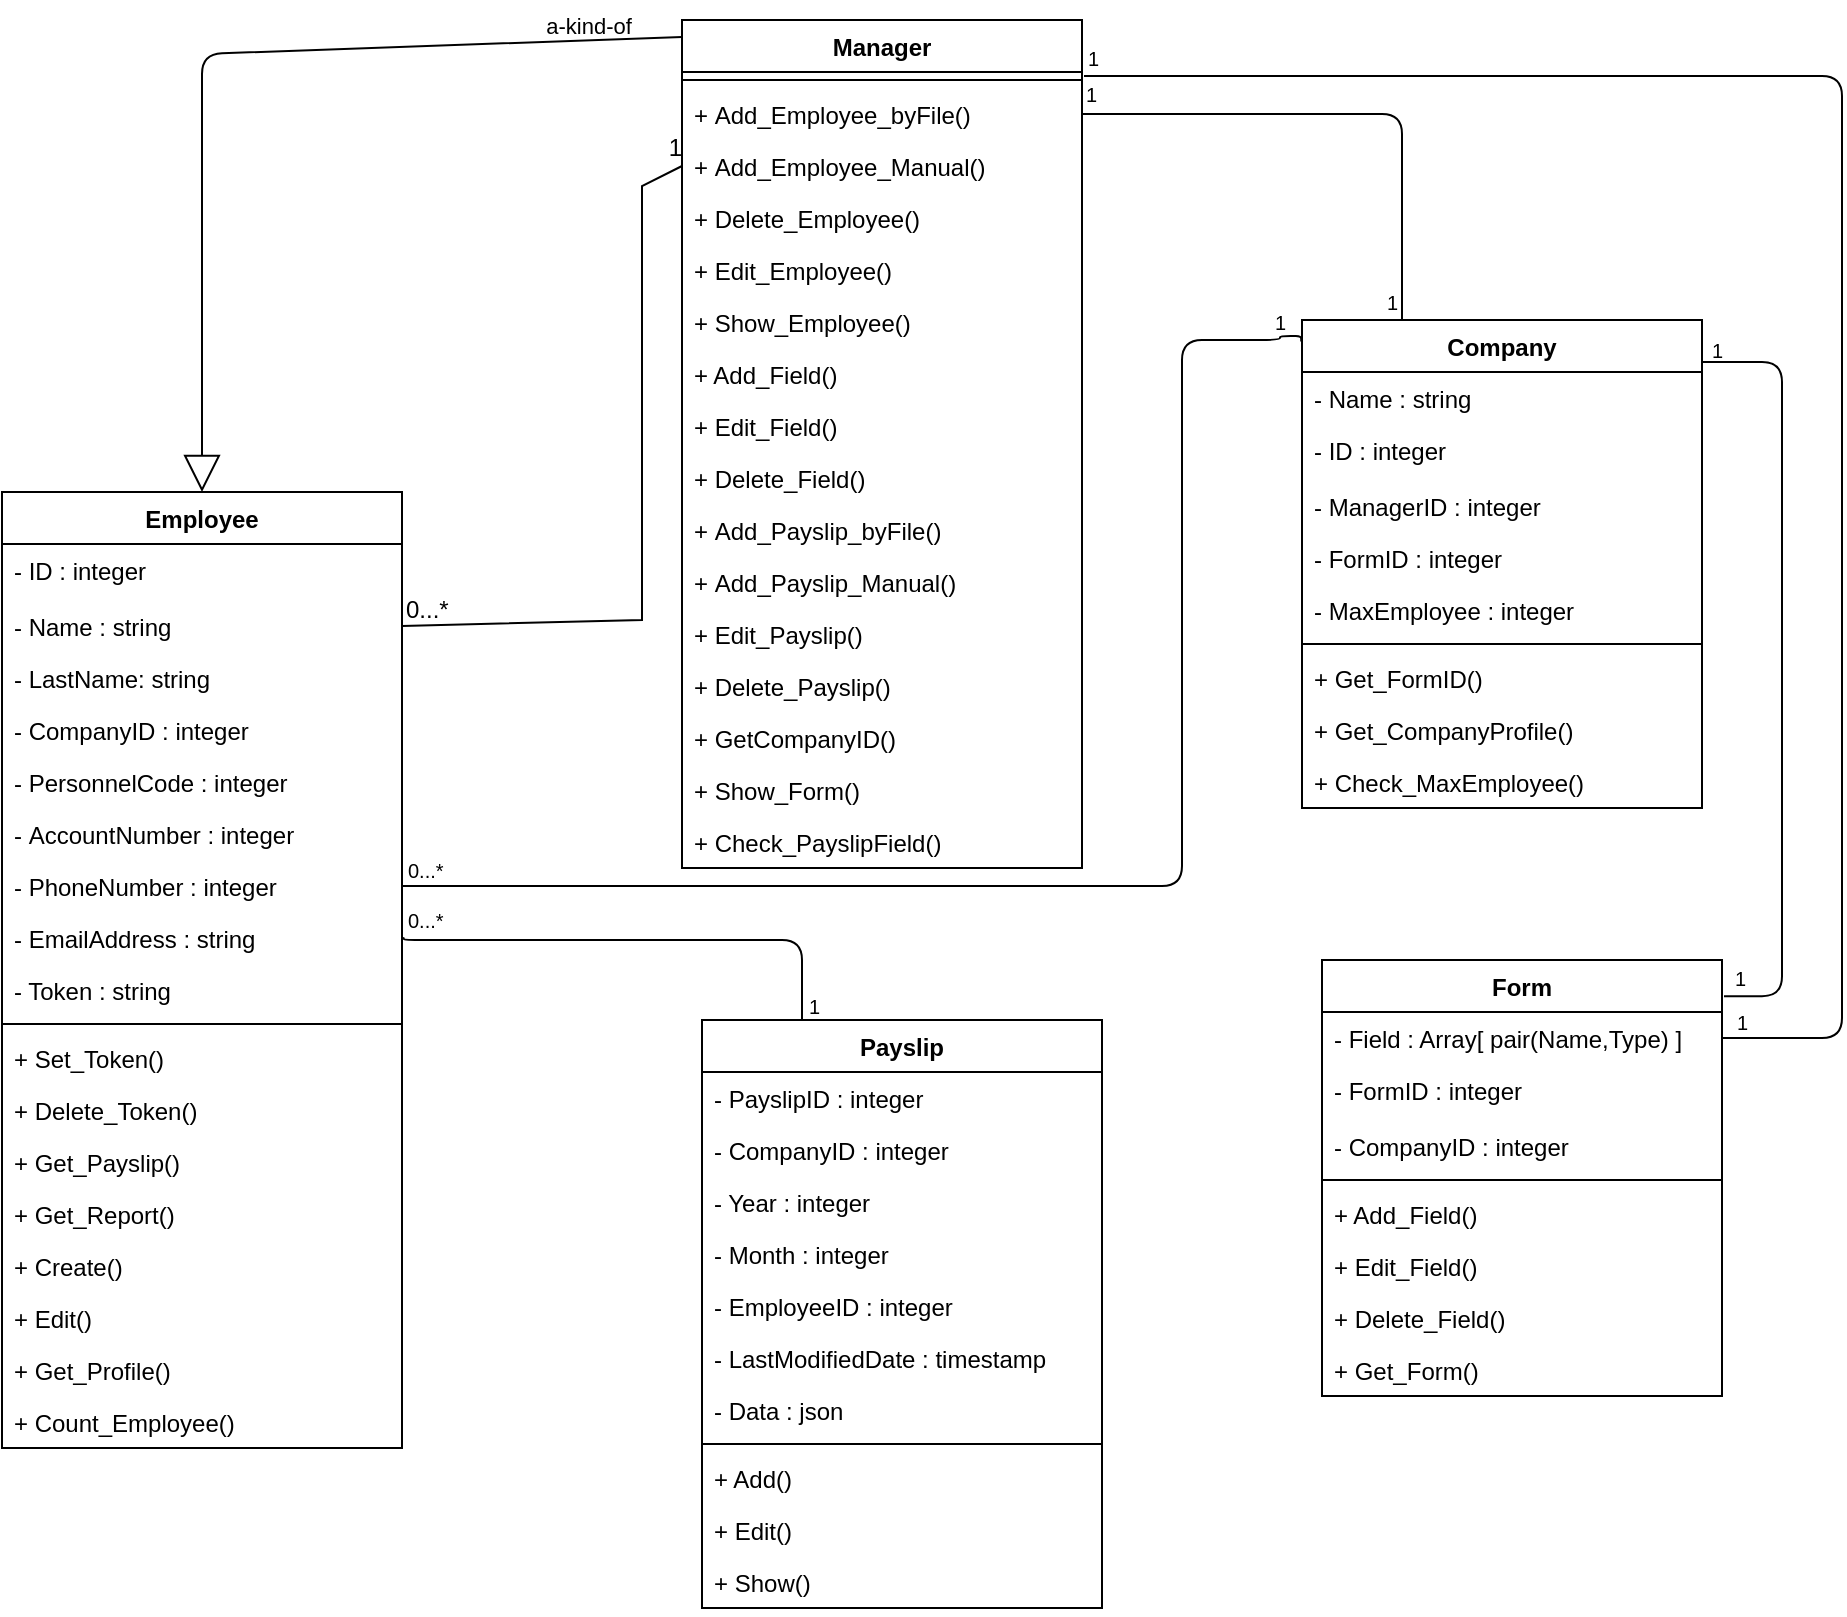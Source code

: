 <mxfile version="13.3.1" type="device"><diagram id="vbIRiJhfb092kxrneVIq" name="Payslip-ClassDiagram"><mxGraphModel dx="1422" dy="1951" grid="1" gridSize="10" guides="1" tooltips="1" connect="1" arrows="1" fold="1" page="1" pageScale="1" pageWidth="850" pageHeight="1100" math="0" shadow="0"><root><mxCell id="0"/><mxCell id="1" parent="0"/><mxCell id="32V35x-IjUbiAbV5OfFH-76" value="a-kind-of" style="endArrow=block;endSize=16;endFill=0;html=1;exitX=0;exitY=0.02;exitDx=0;exitDy=0;entryX=0.5;entryY=0;entryDx=0;entryDy=0;exitPerimeter=0;labelBackgroundColor=none;" parent="1" source="32V35x-IjUbiAbV5OfFH-8" target="VPsq7UPMbc1dv4Ay2sCk-1" edge="1"><mxGeometry x="-0.797" y="-7" width="160" relative="1" as="geometry"><mxPoint x="480" y="-350" as="sourcePoint"/><mxPoint x="640" y="-350" as="targetPoint"/><Array as="points"><mxPoint x="140" y="-1073"/></Array><mxPoint as="offset"/></mxGeometry></mxCell><mxCell id="32V35x-IjUbiAbV5OfFH-79" value="" style="endArrow=none;html=1;edgeStyle=orthogonalEdgeStyle;exitX=1;exitY=0.5;exitDx=0;exitDy=0;endFill=0;entryX=-0.002;entryY=0.044;entryDx=0;entryDy=0;entryPerimeter=0;" parent="1" source="VPsq7UPMbc1dv4Ay2sCk-13" target="32V35x-IjUbiAbV5OfFH-32" edge="1"><mxGeometry relative="1" as="geometry"><mxPoint x="530" y="-470" as="sourcePoint"/><mxPoint x="679" y="-928" as="targetPoint"/><Array as="points"><mxPoint x="630" y="-657"/><mxPoint x="630" y="-930"/><mxPoint x="679" y="-930"/><mxPoint x="679" y="-932"/></Array></mxGeometry></mxCell><mxCell id="32V35x-IjUbiAbV5OfFH-80" value="0...*" style="resizable=0;html=1;align=left;verticalAlign=bottom;labelBackgroundColor=none;fontSize=10;" parent="32V35x-IjUbiAbV5OfFH-79" connectable="0" vertex="1"><mxGeometry x="-1" relative="1" as="geometry"><mxPoint x="1" as="offset"/></mxGeometry></mxCell><mxCell id="32V35x-IjUbiAbV5OfFH-81" value="1" style="resizable=0;html=1;align=right;verticalAlign=bottom;labelBackgroundColor=none;fontSize=10;rotation=0;" parent="32V35x-IjUbiAbV5OfFH-79" connectable="0" vertex="1"><mxGeometry x="1" relative="1" as="geometry"><mxPoint x="-7" y="-1" as="offset"/></mxGeometry></mxCell><mxCell id="32V35x-IjUbiAbV5OfFH-83" value="" style="endArrow=none;html=1;edgeStyle=orthogonalEdgeStyle;exitX=1;exitY=0.5;exitDx=0;exitDy=0;entryX=0.25;entryY=0;entryDx=0;entryDy=0;startArrow=none;startFill=0;" parent="1" source="32V35x-IjUbiAbV5OfFH-19" target="32V35x-IjUbiAbV5OfFH-32" edge="1"><mxGeometry relative="1" as="geometry"><mxPoint x="600" y="-1070" as="sourcePoint"/><mxPoint x="760" y="-1070" as="targetPoint"/></mxGeometry></mxCell><mxCell id="32V35x-IjUbiAbV5OfFH-84" value="1" style="resizable=0;html=1;align=left;verticalAlign=bottom;labelBackgroundColor=#ffffff;fontSize=10;" parent="32V35x-IjUbiAbV5OfFH-83" connectable="0" vertex="1"><mxGeometry x="-1" relative="1" as="geometry"><mxPoint y="-2" as="offset"/></mxGeometry></mxCell><mxCell id="32V35x-IjUbiAbV5OfFH-85" value="1" style="resizable=0;html=1;align=right;verticalAlign=bottom;labelBackgroundColor=none;fontSize=10;" parent="32V35x-IjUbiAbV5OfFH-83" connectable="0" vertex="1"><mxGeometry x="1" relative="1" as="geometry"><mxPoint x="-2" y="-1" as="offset"/></mxGeometry></mxCell><mxCell id="32V35x-IjUbiAbV5OfFH-86" value="" style="endArrow=none;html=1;edgeStyle=orthogonalEdgeStyle;entryX=0.25;entryY=0;entryDx=0;entryDy=0;exitX=1;exitY=0.5;exitDx=0;exitDy=0;endFill=0;startArrow=none;startFill=0;" parent="1" source="VPsq7UPMbc1dv4Ay2sCk-14" target="32V35x-IjUbiAbV5OfFH-62" edge="1"><mxGeometry relative="1" as="geometry"><mxPoint x="350" y="-651" as="sourcePoint"/><mxPoint x="520" y="-420" as="targetPoint"/><Array as="points"><mxPoint x="241" y="-631"/><mxPoint x="241" y="-630"/><mxPoint x="440" y="-630"/></Array></mxGeometry></mxCell><mxCell id="32V35x-IjUbiAbV5OfFH-87" value="0...*" style="resizable=0;html=1;align=left;verticalAlign=bottom;labelBackgroundColor=none;fontSize=10;labelBorderColor=none;" parent="32V35x-IjUbiAbV5OfFH-86" connectable="0" vertex="1"><mxGeometry x="-1" relative="1" as="geometry"><mxPoint x="1" y="-0.99" as="offset"/></mxGeometry></mxCell><mxCell id="32V35x-IjUbiAbV5OfFH-88" value="1" style="resizable=0;html=1;align=right;verticalAlign=bottom;labelBackgroundColor=none;fontSize=10;" parent="32V35x-IjUbiAbV5OfFH-86" connectable="0" vertex="1"><mxGeometry x="1" relative="1" as="geometry"><mxPoint x="10" y="1" as="offset"/></mxGeometry></mxCell><mxCell id="32V35x-IjUbiAbV5OfFH-89" value="" style="endArrow=none;html=1;edgeStyle=orthogonalEdgeStyle;exitX=1;exitY=0.057;exitDx=0;exitDy=0;exitPerimeter=0;entryX=1.005;entryY=0.083;entryDx=0;entryDy=0;entryPerimeter=0;endFill=0;" parent="1" source="32V35x-IjUbiAbV5OfFH-32" target="32V35x-IjUbiAbV5OfFH-52" edge="1"><mxGeometry relative="1" as="geometry"><mxPoint x="1140" y="-840" as="sourcePoint"/><mxPoint x="1300" y="-840" as="targetPoint"/><Array as="points"><mxPoint x="880" y="-919"/><mxPoint x="930" y="-919"/><mxPoint x="930" y="-602"/></Array></mxGeometry></mxCell><mxCell id="32V35x-IjUbiAbV5OfFH-90" value="1" style="resizable=0;html=1;align=left;verticalAlign=bottom;labelBackgroundColor=none;fontSize=10;" parent="32V35x-IjUbiAbV5OfFH-89" connectable="0" vertex="1"><mxGeometry x="-1" relative="1" as="geometry"><mxPoint x="3" y="10" as="offset"/></mxGeometry></mxCell><mxCell id="32V35x-IjUbiAbV5OfFH-91" value="1" style="resizable=0;html=1;align=right;verticalAlign=bottom;labelBackgroundColor=none;fontSize=10;" parent="32V35x-IjUbiAbV5OfFH-89" connectable="0" vertex="1"><mxGeometry x="1" relative="1" as="geometry"><mxPoint x="11" y="-1" as="offset"/></mxGeometry></mxCell><mxCell id="JMaYZ-GePiOsIrhxuLVq-4" value="" style="endArrow=none;html=1;rounded=0;exitX=1;exitY=0.5;exitDx=0;exitDy=0;entryX=0;entryY=0.5;entryDx=0;entryDy=0;endFill=0;" parent="1" source="VPsq7UPMbc1dv4Ay2sCk-7" target="32V35x-IjUbiAbV5OfFH-20" edge="1"><mxGeometry relative="1" as="geometry"><mxPoint x="280" y="-920" as="sourcePoint"/><mxPoint x="440" y="-920" as="targetPoint"/><Array as="points"><mxPoint x="360" y="-790"/><mxPoint x="360" y="-1007"/></Array></mxGeometry></mxCell><mxCell id="JMaYZ-GePiOsIrhxuLVq-5" value="0...*" style="resizable=0;html=1;align=left;verticalAlign=bottom;" parent="JMaYZ-GePiOsIrhxuLVq-4" connectable="0" vertex="1"><mxGeometry x="-1" relative="1" as="geometry"/></mxCell><mxCell id="JMaYZ-GePiOsIrhxuLVq-6" value="1" style="resizable=0;html=1;align=right;verticalAlign=bottom;" parent="JMaYZ-GePiOsIrhxuLVq-4" connectable="0" vertex="1"><mxGeometry x="1" relative="1" as="geometry"/></mxCell><mxCell id="avJb2c9UJMJ9U-vCHY0A-4" value="" style="endArrow=none;html=1;edgeStyle=orthogonalEdgeStyle;exitX=1.005;exitY=0.066;exitDx=0;exitDy=0;exitPerimeter=0;entryX=1;entryY=0.5;entryDx=0;entryDy=0;" parent="1" source="32V35x-IjUbiAbV5OfFH-8" target="32V35x-IjUbiAbV5OfFH-53" edge="1"><mxGeometry relative="1" as="geometry"><mxPoint x="780" y="-1090" as="sourcePoint"/><mxPoint x="940" y="-1090" as="targetPoint"/><Array as="points"><mxPoint x="960" y="-1062"/><mxPoint x="960" y="-581"/></Array></mxGeometry></mxCell><mxCell id="avJb2c9UJMJ9U-vCHY0A-5" value="1" style="resizable=0;html=1;align=left;verticalAlign=bottom;labelBackgroundColor=#ffffff;fontSize=10;" parent="avJb2c9UJMJ9U-vCHY0A-4" connectable="0" vertex="1"><mxGeometry x="-1" relative="1" as="geometry"/></mxCell><mxCell id="avJb2c9UJMJ9U-vCHY0A-6" value="1" style="resizable=0;html=1;align=right;verticalAlign=bottom;labelBackgroundColor=#ffffff;fontSize=10;" parent="avJb2c9UJMJ9U-vCHY0A-4" connectable="0" vertex="1"><mxGeometry x="1" relative="1" as="geometry"><mxPoint x="13" as="offset"/></mxGeometry></mxCell><mxCell id="32V35x-IjUbiAbV5OfFH-52" value="Form" style="swimlane;fontStyle=1;align=center;verticalAlign=top;childLayout=stackLayout;horizontal=1;startSize=26;horizontalStack=0;resizeParent=1;resizeParentMax=0;resizeLast=0;collapsible=1;marginBottom=0;" parent="1" vertex="1"><mxGeometry x="700" y="-620" width="200" height="218" as="geometry"/></mxCell><mxCell id="32V35x-IjUbiAbV5OfFH-53" value="- Field : Array[ pair(Name,Type) ]" style="text;strokeColor=none;fillColor=none;align=left;verticalAlign=top;spacingLeft=4;spacingRight=4;overflow=hidden;rotatable=0;points=[[0,0.5],[1,0.5]];portConstraint=eastwest;" parent="32V35x-IjUbiAbV5OfFH-52" vertex="1"><mxGeometry y="26" width="200" height="26" as="geometry"/></mxCell><mxCell id="32V35x-IjUbiAbV5OfFH-54" value="- FormID : integer" style="text;strokeColor=none;fillColor=none;align=left;verticalAlign=top;spacingLeft=4;spacingRight=4;overflow=hidden;rotatable=0;points=[[0,0.5],[1,0.5]];portConstraint=eastwest;" parent="32V35x-IjUbiAbV5OfFH-52" vertex="1"><mxGeometry y="52" width="200" height="28" as="geometry"/></mxCell><mxCell id="32V35x-IjUbiAbV5OfFH-55" value="- CompanyID : integer" style="text;strokeColor=none;fillColor=none;align=left;verticalAlign=top;spacingLeft=4;spacingRight=4;overflow=hidden;rotatable=0;points=[[0,0.5],[1,0.5]];portConstraint=eastwest;" parent="32V35x-IjUbiAbV5OfFH-52" vertex="1"><mxGeometry y="80" width="200" height="26" as="geometry"/></mxCell><mxCell id="32V35x-IjUbiAbV5OfFH-57" value="" style="line;strokeWidth=1;fillColor=none;align=left;verticalAlign=middle;spacingTop=-1;spacingLeft=3;spacingRight=3;rotatable=0;labelPosition=right;points=[];portConstraint=eastwest;" parent="32V35x-IjUbiAbV5OfFH-52" vertex="1"><mxGeometry y="106" width="200" height="8" as="geometry"/></mxCell><mxCell id="32V35x-IjUbiAbV5OfFH-59" value="+ Add_Field()" style="text;strokeColor=none;fillColor=none;align=left;verticalAlign=top;spacingLeft=4;spacingRight=4;overflow=hidden;rotatable=0;points=[[0,0.5],[1,0.5]];portConstraint=eastwest;" parent="32V35x-IjUbiAbV5OfFH-52" vertex="1"><mxGeometry y="114" width="200" height="26" as="geometry"/></mxCell><mxCell id="32V35x-IjUbiAbV5OfFH-60" value="+ Edit_Field()" style="text;strokeColor=none;fillColor=none;align=left;verticalAlign=top;spacingLeft=4;spacingRight=4;overflow=hidden;rotatable=0;points=[[0,0.5],[1,0.5]];portConstraint=eastwest;" parent="32V35x-IjUbiAbV5OfFH-52" vertex="1"><mxGeometry y="140" width="200" height="26" as="geometry"/></mxCell><mxCell id="32V35x-IjUbiAbV5OfFH-61" value="+ Delete_Field()" style="text;strokeColor=none;fillColor=none;align=left;verticalAlign=top;spacingLeft=4;spacingRight=4;overflow=hidden;rotatable=0;points=[[0,0.5],[1,0.5]];portConstraint=eastwest;" parent="32V35x-IjUbiAbV5OfFH-52" vertex="1"><mxGeometry y="166" width="200" height="26" as="geometry"/></mxCell><mxCell id="32V35x-IjUbiAbV5OfFH-58" value="+ Get_Form()" style="text;strokeColor=none;fillColor=none;align=left;verticalAlign=top;spacingLeft=4;spacingRight=4;overflow=hidden;rotatable=0;points=[[0,0.5],[1,0.5]];portConstraint=eastwest;" parent="32V35x-IjUbiAbV5OfFH-52" vertex="1"><mxGeometry y="192" width="200" height="26" as="geometry"/></mxCell><mxCell id="32V35x-IjUbiAbV5OfFH-32" value="Company" style="swimlane;fontStyle=1;align=center;verticalAlign=top;childLayout=stackLayout;horizontal=1;startSize=26;horizontalStack=0;resizeParent=1;resizeParentMax=0;resizeLast=0;collapsible=1;marginBottom=0;" parent="1" vertex="1"><mxGeometry x="690" y="-940" width="200" height="244" as="geometry"/></mxCell><mxCell id="32V35x-IjUbiAbV5OfFH-33" value="- Name : string" style="text;strokeColor=none;fillColor=none;align=left;verticalAlign=top;spacingLeft=4;spacingRight=4;overflow=hidden;rotatable=0;points=[[0,0.5],[1,0.5]];portConstraint=eastwest;" parent="32V35x-IjUbiAbV5OfFH-32" vertex="1"><mxGeometry y="26" width="200" height="26" as="geometry"/></mxCell><mxCell id="32V35x-IjUbiAbV5OfFH-34" value="- ID : integer" style="text;strokeColor=none;fillColor=none;align=left;verticalAlign=top;spacingLeft=4;spacingRight=4;overflow=hidden;rotatable=0;points=[[0,0.5],[1,0.5]];portConstraint=eastwest;" parent="32V35x-IjUbiAbV5OfFH-32" vertex="1"><mxGeometry y="52" width="200" height="28" as="geometry"/></mxCell><mxCell id="32V35x-IjUbiAbV5OfFH-36" value="- ManagerID : integer" style="text;strokeColor=none;fillColor=none;align=left;verticalAlign=top;spacingLeft=4;spacingRight=4;overflow=hidden;rotatable=0;points=[[0,0.5],[1,0.5]];portConstraint=eastwest;" parent="32V35x-IjUbiAbV5OfFH-32" vertex="1"><mxGeometry y="80" width="200" height="26" as="geometry"/></mxCell><mxCell id="VXiXzoxtm7sSSIYIkp9P-3" value="- FormID : integer" style="text;strokeColor=none;fillColor=none;align=left;verticalAlign=top;spacingLeft=4;spacingRight=4;overflow=hidden;rotatable=0;points=[[0,0.5],[1,0.5]];portConstraint=eastwest;" parent="32V35x-IjUbiAbV5OfFH-32" vertex="1"><mxGeometry y="106" width="200" height="26" as="geometry"/></mxCell><mxCell id="32V35x-IjUbiAbV5OfFH-51" value="- MaxEmployee : integer" style="text;strokeColor=none;fillColor=none;align=left;verticalAlign=top;spacingLeft=4;spacingRight=4;overflow=hidden;rotatable=0;points=[[0,0.5],[1,0.5]];portConstraint=eastwest;" parent="32V35x-IjUbiAbV5OfFH-32" vertex="1"><mxGeometry y="132" width="200" height="26" as="geometry"/></mxCell><mxCell id="32V35x-IjUbiAbV5OfFH-42" value="" style="line;strokeWidth=1;fillColor=none;align=left;verticalAlign=middle;spacingTop=-1;spacingLeft=3;spacingRight=3;rotatable=0;labelPosition=right;points=[];portConstraint=eastwest;" parent="32V35x-IjUbiAbV5OfFH-32" vertex="1"><mxGeometry y="158" width="200" height="8" as="geometry"/></mxCell><mxCell id="32V35x-IjUbiAbV5OfFH-45" value="+ Get_FormID()" style="text;strokeColor=none;fillColor=none;align=left;verticalAlign=top;spacingLeft=4;spacingRight=4;overflow=hidden;rotatable=0;points=[[0,0.5],[1,0.5]];portConstraint=eastwest;" parent="32V35x-IjUbiAbV5OfFH-32" vertex="1"><mxGeometry y="166" width="200" height="26" as="geometry"/></mxCell><mxCell id="VXiXzoxtm7sSSIYIkp9P-4" value="+ Get_CompanyProfile()" style="text;strokeColor=none;fillColor=none;align=left;verticalAlign=top;spacingLeft=4;spacingRight=4;overflow=hidden;rotatable=0;points=[[0,0.5],[1,0.5]];portConstraint=eastwest;" parent="32V35x-IjUbiAbV5OfFH-32" vertex="1"><mxGeometry y="192" width="200" height="26" as="geometry"/></mxCell><mxCell id="32V35x-IjUbiAbV5OfFH-46" value="+ Check_MaxEmployee()" style="text;strokeColor=none;fillColor=none;align=left;verticalAlign=top;spacingLeft=4;spacingRight=4;overflow=hidden;rotatable=0;points=[[0,0.5],[1,0.5]];portConstraint=eastwest;" parent="32V35x-IjUbiAbV5OfFH-32" vertex="1"><mxGeometry y="218" width="200" height="26" as="geometry"/></mxCell><mxCell id="VPsq7UPMbc1dv4Ay2sCk-1" value="Employee" style="swimlane;fontStyle=1;align=center;verticalAlign=top;childLayout=stackLayout;horizontal=1;startSize=26;horizontalStack=0;resizeParent=1;resizeParentMax=0;resizeLast=0;collapsible=1;marginBottom=0;" parent="1" vertex="1"><mxGeometry x="40" y="-854" width="200" height="478" as="geometry"/></mxCell><mxCell id="VPsq7UPMbc1dv4Ay2sCk-9" value="- ID : integer" style="text;strokeColor=none;fillColor=none;align=left;verticalAlign=top;spacingLeft=4;spacingRight=4;overflow=hidden;rotatable=0;points=[[0,0.5],[1,0.5]];portConstraint=eastwest;" parent="VPsq7UPMbc1dv4Ay2sCk-1" vertex="1"><mxGeometry y="26" width="200" height="28" as="geometry"/></mxCell><mxCell id="VPsq7UPMbc1dv4Ay2sCk-7" value="- Name : string" style="text;strokeColor=none;fillColor=none;align=left;verticalAlign=top;spacingLeft=4;spacingRight=4;overflow=hidden;rotatable=0;points=[[0,0.5],[1,0.5]];portConstraint=eastwest;" parent="VPsq7UPMbc1dv4Ay2sCk-1" vertex="1"><mxGeometry y="54" width="200" height="26" as="geometry"/></mxCell><mxCell id="VPsq7UPMbc1dv4Ay2sCk-8" value="- LastName: string" style="text;strokeColor=none;fillColor=none;align=left;verticalAlign=top;spacingLeft=4;spacingRight=4;overflow=hidden;rotatable=0;points=[[0,0.5],[1,0.5]];portConstraint=eastwest;" parent="VPsq7UPMbc1dv4Ay2sCk-1" vertex="1"><mxGeometry y="80" width="200" height="26" as="geometry"/></mxCell><mxCell id="VPsq7UPMbc1dv4Ay2sCk-10" value="- CompanyID : integer" style="text;strokeColor=none;fillColor=none;align=left;verticalAlign=top;spacingLeft=4;spacingRight=4;overflow=hidden;rotatable=0;points=[[0,0.5],[1,0.5]];portConstraint=eastwest;" parent="VPsq7UPMbc1dv4Ay2sCk-1" vertex="1"><mxGeometry y="106" width="200" height="26" as="geometry"/></mxCell><mxCell id="VPsq7UPMbc1dv4Ay2sCk-11" value="- PersonnelCode : integer" style="text;strokeColor=none;fillColor=none;align=left;verticalAlign=top;spacingLeft=4;spacingRight=4;overflow=hidden;rotatable=0;points=[[0,0.5],[1,0.5]];portConstraint=eastwest;" parent="VPsq7UPMbc1dv4Ay2sCk-1" vertex="1"><mxGeometry y="132" width="200" height="26" as="geometry"/></mxCell><mxCell id="VPsq7UPMbc1dv4Ay2sCk-12" value="- AccountNumber : integer" style="text;strokeColor=none;fillColor=none;align=left;verticalAlign=top;spacingLeft=4;spacingRight=4;overflow=hidden;rotatable=0;points=[[0,0.5],[1,0.5]];portConstraint=eastwest;" parent="VPsq7UPMbc1dv4Ay2sCk-1" vertex="1"><mxGeometry y="158" width="200" height="26" as="geometry"/></mxCell><mxCell id="VPsq7UPMbc1dv4Ay2sCk-13" value="- PhoneNumber : integer" style="text;strokeColor=none;fillColor=none;align=left;verticalAlign=top;spacingLeft=4;spacingRight=4;overflow=hidden;rotatable=0;points=[[0,0.5],[1,0.5]];portConstraint=eastwest;" parent="VPsq7UPMbc1dv4Ay2sCk-1" vertex="1"><mxGeometry y="184" width="200" height="26" as="geometry"/></mxCell><mxCell id="VPsq7UPMbc1dv4Ay2sCk-14" value="- EmailAddress : string" style="text;strokeColor=none;fillColor=none;align=left;verticalAlign=top;spacingLeft=4;spacingRight=4;overflow=hidden;rotatable=0;points=[[0,0.5],[1,0.5]];portConstraint=eastwest;" parent="VPsq7UPMbc1dv4Ay2sCk-1" vertex="1"><mxGeometry y="210" width="200" height="26" as="geometry"/></mxCell><mxCell id="VPsq7UPMbc1dv4Ay2sCk-15" value="- Token : string" style="text;strokeColor=none;fillColor=none;align=left;verticalAlign=top;spacingLeft=4;spacingRight=4;overflow=hidden;rotatable=0;points=[[0,0.5],[1,0.5]];portConstraint=eastwest;" parent="VPsq7UPMbc1dv4Ay2sCk-1" vertex="1"><mxGeometry y="236" width="200" height="26" as="geometry"/></mxCell><mxCell id="VPsq7UPMbc1dv4Ay2sCk-3" value="" style="line;strokeWidth=1;fillColor=none;align=left;verticalAlign=middle;spacingTop=-1;spacingLeft=3;spacingRight=3;rotatable=0;labelPosition=right;points=[];portConstraint=eastwest;" parent="VPsq7UPMbc1dv4Ay2sCk-1" vertex="1"><mxGeometry y="262" width="200" height="8" as="geometry"/></mxCell><mxCell id="VPsq7UPMbc1dv4Ay2sCk-4" value="+ Set_Token()" style="text;strokeColor=none;fillColor=none;align=left;verticalAlign=top;spacingLeft=4;spacingRight=4;overflow=hidden;rotatable=0;points=[[0,0.5],[1,0.5]];portConstraint=eastwest;" parent="VPsq7UPMbc1dv4Ay2sCk-1" vertex="1"><mxGeometry y="270" width="200" height="26" as="geometry"/></mxCell><mxCell id="VPsq7UPMbc1dv4Ay2sCk-18" value="+ Delete_Token() " style="text;strokeColor=none;fillColor=none;align=left;verticalAlign=top;spacingLeft=4;spacingRight=4;overflow=hidden;rotatable=0;points=[[0,0.5],[1,0.5]];portConstraint=eastwest;" parent="VPsq7UPMbc1dv4Ay2sCk-1" vertex="1"><mxGeometry y="296" width="200" height="26" as="geometry"/></mxCell><mxCell id="32V35x-IjUbiAbV5OfFH-4" value="+ Get_Payslip()" style="text;strokeColor=none;fillColor=none;align=left;verticalAlign=top;spacingLeft=4;spacingRight=4;overflow=hidden;rotatable=0;points=[[0,0.5],[1,0.5]];portConstraint=eastwest;" parent="VPsq7UPMbc1dv4Ay2sCk-1" vertex="1"><mxGeometry y="322" width="200" height="26" as="geometry"/></mxCell><mxCell id="32V35x-IjUbiAbV5OfFH-1" value="+ Get_Report()" style="text;strokeColor=none;fillColor=none;align=left;verticalAlign=top;spacingLeft=4;spacingRight=4;overflow=hidden;rotatable=0;points=[[0,0.5],[1,0.5]];portConstraint=eastwest;" parent="VPsq7UPMbc1dv4Ay2sCk-1" vertex="1"><mxGeometry y="348" width="200" height="26" as="geometry"/></mxCell><mxCell id="32V35x-IjUbiAbV5OfFH-5" value="+ Create()" style="text;strokeColor=none;fillColor=none;align=left;verticalAlign=top;spacingLeft=4;spacingRight=4;overflow=hidden;rotatable=0;points=[[0,0.5],[1,0.5]];portConstraint=eastwest;" parent="VPsq7UPMbc1dv4Ay2sCk-1" vertex="1"><mxGeometry y="374" width="200" height="26" as="geometry"/></mxCell><mxCell id="32V35x-IjUbiAbV5OfFH-6" value="+ Edit()" style="text;strokeColor=none;fillColor=none;align=left;verticalAlign=top;spacingLeft=4;spacingRight=4;overflow=hidden;rotatable=0;points=[[0,0.5],[1,0.5]];portConstraint=eastwest;" parent="VPsq7UPMbc1dv4Ay2sCk-1" vertex="1"><mxGeometry y="400" width="200" height="26" as="geometry"/></mxCell><mxCell id="Ng9Wg8V0A0iTGzF6iLuY-1" value="+ Get_Profile()" style="text;strokeColor=none;fillColor=none;align=left;verticalAlign=top;spacingLeft=4;spacingRight=4;overflow=hidden;rotatable=0;points=[[0,0.5],[1,0.5]];portConstraint=eastwest;" parent="VPsq7UPMbc1dv4Ay2sCk-1" vertex="1"><mxGeometry y="426" width="200" height="26" as="geometry"/></mxCell><mxCell id="32V35x-IjUbiAbV5OfFH-7" value="+ Count_Employee()" style="text;strokeColor=none;fillColor=none;align=left;verticalAlign=top;spacingLeft=4;spacingRight=4;overflow=hidden;rotatable=0;points=[[0,0.5],[1,0.5]];portConstraint=eastwest;" parent="VPsq7UPMbc1dv4Ay2sCk-1" vertex="1"><mxGeometry y="452" width="200" height="26" as="geometry"/></mxCell><mxCell id="32V35x-IjUbiAbV5OfFH-62" value="Payslip" style="swimlane;fontStyle=1;align=center;verticalAlign=top;childLayout=stackLayout;horizontal=1;startSize=26;horizontalStack=0;resizeParent=1;resizeParentMax=0;resizeLast=0;collapsible=1;marginBottom=0;" parent="1" vertex="1"><mxGeometry x="390" y="-590" width="200" height="294" as="geometry"/></mxCell><mxCell id="32V35x-IjUbiAbV5OfFH-63" value="- PayslipID : integer" style="text;strokeColor=none;fillColor=none;align=left;verticalAlign=top;spacingLeft=4;spacingRight=4;overflow=hidden;rotatable=0;points=[[0,0.5],[1,0.5]];portConstraint=eastwest;" parent="32V35x-IjUbiAbV5OfFH-62" vertex="1"><mxGeometry y="26" width="200" height="26" as="geometry"/></mxCell><mxCell id="32V35x-IjUbiAbV5OfFH-65" value="- CompanyID : integer" style="text;strokeColor=none;fillColor=none;align=left;verticalAlign=top;spacingLeft=4;spacingRight=4;overflow=hidden;rotatable=0;points=[[0,0.5],[1,0.5]];portConstraint=eastwest;" parent="32V35x-IjUbiAbV5OfFH-62" vertex="1"><mxGeometry y="52" width="200" height="26" as="geometry"/></mxCell><mxCell id="32V35x-IjUbiAbV5OfFH-71" value="- Year : integer" style="text;strokeColor=none;fillColor=none;align=left;verticalAlign=top;spacingLeft=4;spacingRight=4;overflow=hidden;rotatable=0;points=[[0,0.5],[1,0.5]];portConstraint=eastwest;" parent="32V35x-IjUbiAbV5OfFH-62" vertex="1"><mxGeometry y="78" width="200" height="26" as="geometry"/></mxCell><mxCell id="32V35x-IjUbiAbV5OfFH-72" value="- Month : integer" style="text;strokeColor=none;fillColor=none;align=left;verticalAlign=top;spacingLeft=4;spacingRight=4;overflow=hidden;rotatable=0;points=[[0,0.5],[1,0.5]];portConstraint=eastwest;" parent="32V35x-IjUbiAbV5OfFH-62" vertex="1"><mxGeometry y="104" width="200" height="26" as="geometry"/></mxCell><mxCell id="32V35x-IjUbiAbV5OfFH-73" value="- EmployeeID : integer" style="text;strokeColor=none;fillColor=none;align=left;verticalAlign=top;spacingLeft=4;spacingRight=4;overflow=hidden;rotatable=0;points=[[0,0.5],[1,0.5]];portConstraint=eastwest;" parent="32V35x-IjUbiAbV5OfFH-62" vertex="1"><mxGeometry y="130" width="200" height="26" as="geometry"/></mxCell><mxCell id="32V35x-IjUbiAbV5OfFH-74" value="- LastModifiedDate : timestamp" style="text;strokeColor=none;fillColor=none;align=left;verticalAlign=top;spacingLeft=4;spacingRight=4;overflow=hidden;rotatable=0;points=[[0,0.5],[1,0.5]];portConstraint=eastwest;" parent="32V35x-IjUbiAbV5OfFH-62" vertex="1"><mxGeometry y="156" width="200" height="26" as="geometry"/></mxCell><mxCell id="JMaYZ-GePiOsIrhxuLVq-3" value="- Data : json" style="text;strokeColor=none;fillColor=none;align=left;verticalAlign=top;spacingLeft=4;spacingRight=4;overflow=hidden;rotatable=0;points=[[0,0.5],[1,0.5]];portConstraint=eastwest;" parent="32V35x-IjUbiAbV5OfFH-62" vertex="1"><mxGeometry y="182" width="200" height="26" as="geometry"/></mxCell><mxCell id="32V35x-IjUbiAbV5OfFH-66" value="" style="line;strokeWidth=1;fillColor=none;align=left;verticalAlign=middle;spacingTop=-1;spacingLeft=3;spacingRight=3;rotatable=0;labelPosition=right;points=[];portConstraint=eastwest;" parent="32V35x-IjUbiAbV5OfFH-62" vertex="1"><mxGeometry y="208" width="200" height="8" as="geometry"/></mxCell><mxCell id="32V35x-IjUbiAbV5OfFH-67" value="+ Add()" style="text;strokeColor=none;fillColor=none;align=left;verticalAlign=top;spacingLeft=4;spacingRight=4;overflow=hidden;rotatable=0;points=[[0,0.5],[1,0.5]];portConstraint=eastwest;" parent="32V35x-IjUbiAbV5OfFH-62" vertex="1"><mxGeometry y="216" width="200" height="26" as="geometry"/></mxCell><mxCell id="32V35x-IjUbiAbV5OfFH-68" value="+ Edit()" style="text;strokeColor=none;fillColor=none;align=left;verticalAlign=top;spacingLeft=4;spacingRight=4;overflow=hidden;rotatable=0;points=[[0,0.5],[1,0.5]];portConstraint=eastwest;" parent="32V35x-IjUbiAbV5OfFH-62" vertex="1"><mxGeometry y="242" width="200" height="26" as="geometry"/></mxCell><mxCell id="32V35x-IjUbiAbV5OfFH-70" value="+ Show()" style="text;strokeColor=none;fillColor=none;align=left;verticalAlign=top;spacingLeft=4;spacingRight=4;overflow=hidden;rotatable=0;points=[[0,0.5],[1,0.5]];portConstraint=eastwest;" parent="32V35x-IjUbiAbV5OfFH-62" vertex="1"><mxGeometry y="268" width="200" height="26" as="geometry"/></mxCell><mxCell id="32V35x-IjUbiAbV5OfFH-8" value="Manager" style="swimlane;fontStyle=1;align=center;verticalAlign=top;childLayout=stackLayout;horizontal=1;startSize=26;horizontalStack=0;resizeParent=1;resizeParentMax=0;resizeLast=0;collapsible=1;marginBottom=0;" parent="1" vertex="1"><mxGeometry x="380" y="-1090" width="200" height="424" as="geometry"/></mxCell><mxCell id="32V35x-IjUbiAbV5OfFH-18" value="" style="line;strokeWidth=1;fillColor=none;align=left;verticalAlign=middle;spacingTop=-1;spacingLeft=3;spacingRight=3;rotatable=0;labelPosition=right;points=[];portConstraint=eastwest;" parent="32V35x-IjUbiAbV5OfFH-8" vertex="1"><mxGeometry y="26" width="200" height="8" as="geometry"/></mxCell><mxCell id="32V35x-IjUbiAbV5OfFH-19" value="+ Add_Employee_byFile()" style="text;strokeColor=none;fillColor=none;align=left;verticalAlign=top;spacingLeft=4;spacingRight=4;overflow=hidden;rotatable=0;points=[[0,0.5],[1,0.5]];portConstraint=eastwest;" parent="32V35x-IjUbiAbV5OfFH-8" vertex="1"><mxGeometry y="34" width="200" height="26" as="geometry"/></mxCell><mxCell id="32V35x-IjUbiAbV5OfFH-20" value="+ Add_Employee_Manual()" style="text;strokeColor=none;fillColor=none;align=left;verticalAlign=top;spacingLeft=4;spacingRight=4;overflow=hidden;rotatable=0;points=[[0,0.5],[1,0.5]];portConstraint=eastwest;" parent="32V35x-IjUbiAbV5OfFH-8" vertex="1"><mxGeometry y="60" width="200" height="26" as="geometry"/></mxCell><mxCell id="32V35x-IjUbiAbV5OfFH-21" value="+ Delete_Employee()" style="text;strokeColor=none;fillColor=none;align=left;verticalAlign=top;spacingLeft=4;spacingRight=4;overflow=hidden;rotatable=0;points=[[0,0.5],[1,0.5]];portConstraint=eastwest;" parent="32V35x-IjUbiAbV5OfFH-8" vertex="1"><mxGeometry y="86" width="200" height="26" as="geometry"/></mxCell><mxCell id="32V35x-IjUbiAbV5OfFH-22" value="+ Edit_Employee()" style="text;strokeColor=none;fillColor=none;align=left;verticalAlign=top;spacingLeft=4;spacingRight=4;overflow=hidden;rotatable=0;points=[[0,0.5],[1,0.5]];portConstraint=eastwest;" parent="32V35x-IjUbiAbV5OfFH-8" vertex="1"><mxGeometry y="112" width="200" height="26" as="geometry"/></mxCell><mxCell id="32V35x-IjUbiAbV5OfFH-23" value="+ Show_Employee()" style="text;strokeColor=none;fillColor=none;align=left;verticalAlign=top;spacingLeft=4;spacingRight=4;overflow=hidden;rotatable=0;points=[[0,0.5],[1,0.5]];portConstraint=eastwest;" parent="32V35x-IjUbiAbV5OfFH-8" vertex="1"><mxGeometry y="138" width="200" height="26" as="geometry"/></mxCell><mxCell id="32V35x-IjUbiAbV5OfFH-24" value="+ Add_Field()" style="text;strokeColor=none;fillColor=none;align=left;verticalAlign=top;spacingLeft=4;spacingRight=4;overflow=hidden;rotatable=0;points=[[0,0.5],[1,0.5]];portConstraint=eastwest;" parent="32V35x-IjUbiAbV5OfFH-8" vertex="1"><mxGeometry y="164" width="200" height="26" as="geometry"/></mxCell><mxCell id="32V35x-IjUbiAbV5OfFH-25" value="+ Edit_Field()" style="text;strokeColor=none;fillColor=none;align=left;verticalAlign=top;spacingLeft=4;spacingRight=4;overflow=hidden;rotatable=0;points=[[0,0.5],[1,0.5]];portConstraint=eastwest;" parent="32V35x-IjUbiAbV5OfFH-8" vertex="1"><mxGeometry y="190" width="200" height="26" as="geometry"/></mxCell><mxCell id="32V35x-IjUbiAbV5OfFH-27" value="+ Delete_Field()" style="text;strokeColor=none;fillColor=none;align=left;verticalAlign=top;spacingLeft=4;spacingRight=4;overflow=hidden;rotatable=0;points=[[0,0.5],[1,0.5]];portConstraint=eastwest;" parent="32V35x-IjUbiAbV5OfFH-8" vertex="1"><mxGeometry y="216" width="200" height="26" as="geometry"/></mxCell><mxCell id="32V35x-IjUbiAbV5OfFH-28" value="+ Add_Payslip_byFile()" style="text;strokeColor=none;fillColor=none;align=left;verticalAlign=top;spacingLeft=4;spacingRight=4;overflow=hidden;rotatable=0;points=[[0,0.5],[1,0.5]];portConstraint=eastwest;" parent="32V35x-IjUbiAbV5OfFH-8" vertex="1"><mxGeometry y="242" width="200" height="26" as="geometry"/></mxCell><mxCell id="32V35x-IjUbiAbV5OfFH-29" value="+ Add_Payslip_Manual()" style="text;strokeColor=none;fillColor=none;align=left;verticalAlign=top;spacingLeft=4;spacingRight=4;overflow=hidden;rotatable=0;points=[[0,0.5],[1,0.5]];portConstraint=eastwest;" parent="32V35x-IjUbiAbV5OfFH-8" vertex="1"><mxGeometry y="268" width="200" height="26" as="geometry"/></mxCell><mxCell id="32V35x-IjUbiAbV5OfFH-30" value="+ Edit_Payslip()" style="text;strokeColor=none;fillColor=none;align=left;verticalAlign=top;spacingLeft=4;spacingRight=4;overflow=hidden;rotatable=0;points=[[0,0.5],[1,0.5]];portConstraint=eastwest;" parent="32V35x-IjUbiAbV5OfFH-8" vertex="1"><mxGeometry y="294" width="200" height="26" as="geometry"/></mxCell><mxCell id="32V35x-IjUbiAbV5OfFH-31" value="+ Delete_Payslip()" style="text;strokeColor=none;fillColor=none;align=left;verticalAlign=top;spacingLeft=4;spacingRight=4;overflow=hidden;rotatable=0;points=[[0,0.5],[1,0.5]];portConstraint=eastwest;" parent="32V35x-IjUbiAbV5OfFH-8" vertex="1"><mxGeometry y="320" width="200" height="26" as="geometry"/></mxCell><mxCell id="VXiXzoxtm7sSSIYIkp9P-2" value="+ GetCompanyID()" style="text;strokeColor=none;fillColor=none;align=left;verticalAlign=top;spacingLeft=4;spacingRight=4;overflow=hidden;rotatable=0;points=[[0,0.5],[1,0.5]];portConstraint=eastwest;" parent="32V35x-IjUbiAbV5OfFH-8" vertex="1"><mxGeometry y="346" width="200" height="26" as="geometry"/></mxCell><mxCell id="Ng9Wg8V0A0iTGzF6iLuY-7" value="+ Show_Form()" style="text;strokeColor=none;fillColor=none;align=left;verticalAlign=top;spacingLeft=4;spacingRight=4;overflow=hidden;rotatable=0;points=[[0,0.5],[1,0.5]];portConstraint=eastwest;" parent="32V35x-IjUbiAbV5OfFH-8" vertex="1"><mxGeometry y="372" width="200" height="26" as="geometry"/></mxCell><mxCell id="E7_a_2LvdYHxxZ5qOQPz-1" value="+ Check_PayslipField()" style="text;strokeColor=none;fillColor=none;align=left;verticalAlign=top;spacingLeft=4;spacingRight=4;overflow=hidden;rotatable=0;points=[[0,0.5],[1,0.5]];portConstraint=eastwest;" parent="32V35x-IjUbiAbV5OfFH-8" vertex="1"><mxGeometry y="398" width="200" height="26" as="geometry"/></mxCell></root></mxGraphModel></diagram></mxfile>